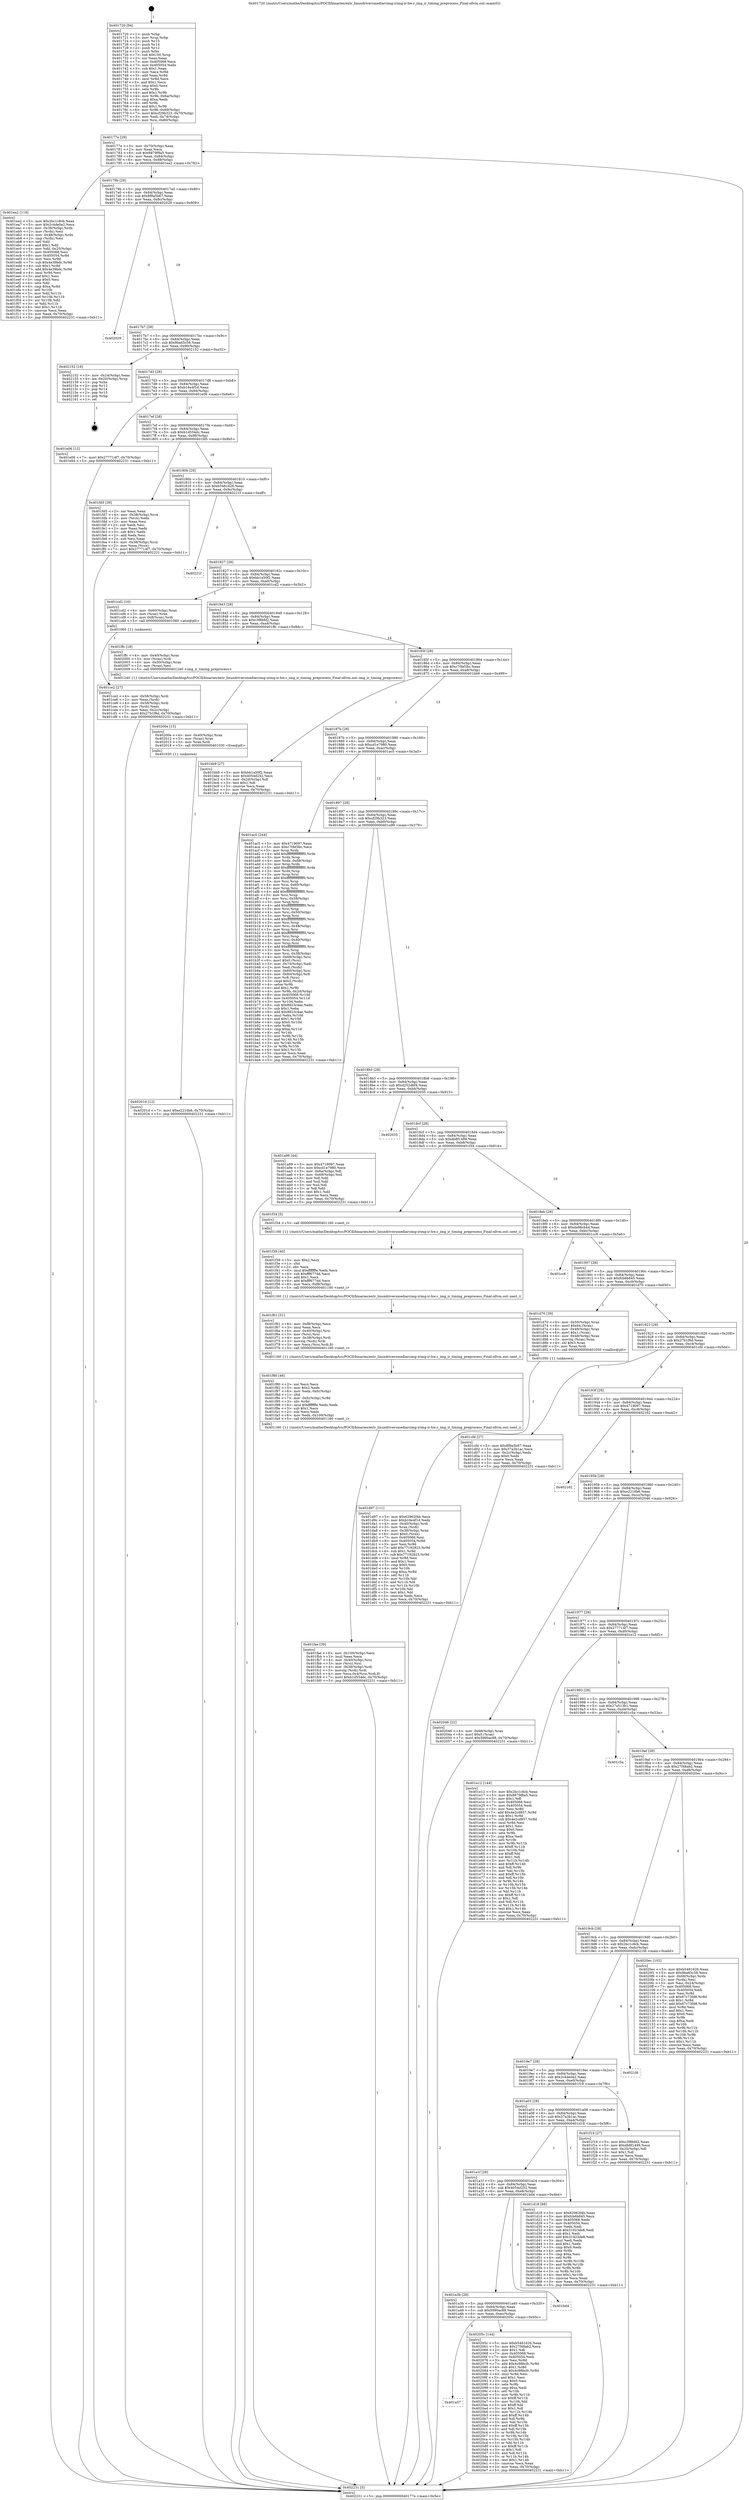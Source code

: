 digraph "0x401720" {
  label = "0x401720 (/mnt/c/Users/mathe/Desktop/tcc/POCII/binaries/extr_linuxdriversmediarcimg-irimg-ir-hw.c_img_ir_timing_preprocess_Final-ollvm.out::main(0))"
  labelloc = "t"
  node[shape=record]

  Entry [label="",width=0.3,height=0.3,shape=circle,fillcolor=black,style=filled]
  "0x40177e" [label="{
     0x40177e [29]\l
     | [instrs]\l
     &nbsp;&nbsp;0x40177e \<+3\>: mov -0x70(%rbp),%eax\l
     &nbsp;&nbsp;0x401781 \<+2\>: mov %eax,%ecx\l
     &nbsp;&nbsp;0x401783 \<+6\>: sub $0x8879f8a5,%ecx\l
     &nbsp;&nbsp;0x401789 \<+6\>: mov %eax,-0x84(%rbp)\l
     &nbsp;&nbsp;0x40178f \<+6\>: mov %ecx,-0x88(%rbp)\l
     &nbsp;&nbsp;0x401795 \<+6\>: je 0000000000401ea2 \<main+0x782\>\l
  }"]
  "0x401ea2" [label="{
     0x401ea2 [119]\l
     | [instrs]\l
     &nbsp;&nbsp;0x401ea2 \<+5\>: mov $0x2bc1c8cb,%eax\l
     &nbsp;&nbsp;0x401ea7 \<+5\>: mov $0x2c4de0a2,%ecx\l
     &nbsp;&nbsp;0x401eac \<+4\>: mov -0x38(%rbp),%rdx\l
     &nbsp;&nbsp;0x401eb0 \<+2\>: mov (%rdx),%esi\l
     &nbsp;&nbsp;0x401eb2 \<+4\>: mov -0x48(%rbp),%rdx\l
     &nbsp;&nbsp;0x401eb6 \<+2\>: cmp (%rdx),%esi\l
     &nbsp;&nbsp;0x401eb8 \<+4\>: setl %dil\l
     &nbsp;&nbsp;0x401ebc \<+4\>: and $0x1,%dil\l
     &nbsp;&nbsp;0x401ec0 \<+4\>: mov %dil,-0x25(%rbp)\l
     &nbsp;&nbsp;0x401ec4 \<+7\>: mov 0x405068,%esi\l
     &nbsp;&nbsp;0x401ecb \<+8\>: mov 0x405054,%r8d\l
     &nbsp;&nbsp;0x401ed3 \<+3\>: mov %esi,%r9d\l
     &nbsp;&nbsp;0x401ed6 \<+7\>: sub $0x4e39bdc,%r9d\l
     &nbsp;&nbsp;0x401edd \<+4\>: sub $0x1,%r9d\l
     &nbsp;&nbsp;0x401ee1 \<+7\>: add $0x4e39bdc,%r9d\l
     &nbsp;&nbsp;0x401ee8 \<+4\>: imul %r9d,%esi\l
     &nbsp;&nbsp;0x401eec \<+3\>: and $0x1,%esi\l
     &nbsp;&nbsp;0x401eef \<+3\>: cmp $0x0,%esi\l
     &nbsp;&nbsp;0x401ef2 \<+4\>: sete %dil\l
     &nbsp;&nbsp;0x401ef6 \<+4\>: cmp $0xa,%r8d\l
     &nbsp;&nbsp;0x401efa \<+4\>: setl %r10b\l
     &nbsp;&nbsp;0x401efe \<+3\>: mov %dil,%r11b\l
     &nbsp;&nbsp;0x401f01 \<+3\>: and %r10b,%r11b\l
     &nbsp;&nbsp;0x401f04 \<+3\>: xor %r10b,%dil\l
     &nbsp;&nbsp;0x401f07 \<+3\>: or %dil,%r11b\l
     &nbsp;&nbsp;0x401f0a \<+4\>: test $0x1,%r11b\l
     &nbsp;&nbsp;0x401f0e \<+3\>: cmovne %ecx,%eax\l
     &nbsp;&nbsp;0x401f11 \<+3\>: mov %eax,-0x70(%rbp)\l
     &nbsp;&nbsp;0x401f14 \<+5\>: jmp 0000000000402231 \<main+0xb11\>\l
  }"]
  "0x40179b" [label="{
     0x40179b [28]\l
     | [instrs]\l
     &nbsp;&nbsp;0x40179b \<+5\>: jmp 00000000004017a0 \<main+0x80\>\l
     &nbsp;&nbsp;0x4017a0 \<+6\>: mov -0x84(%rbp),%eax\l
     &nbsp;&nbsp;0x4017a6 \<+5\>: sub $0x8f9a5b67,%eax\l
     &nbsp;&nbsp;0x4017ab \<+6\>: mov %eax,-0x8c(%rbp)\l
     &nbsp;&nbsp;0x4017b1 \<+6\>: je 0000000000402029 \<main+0x909\>\l
  }"]
  Exit [label="",width=0.3,height=0.3,shape=circle,fillcolor=black,style=filled,peripheries=2]
  "0x402029" [label="{
     0x402029\l
  }", style=dashed]
  "0x4017b7" [label="{
     0x4017b7 [28]\l
     | [instrs]\l
     &nbsp;&nbsp;0x4017b7 \<+5\>: jmp 00000000004017bc \<main+0x9c\>\l
     &nbsp;&nbsp;0x4017bc \<+6\>: mov -0x84(%rbp),%eax\l
     &nbsp;&nbsp;0x4017c2 \<+5\>: sub $0x9ba65c58,%eax\l
     &nbsp;&nbsp;0x4017c7 \<+6\>: mov %eax,-0x90(%rbp)\l
     &nbsp;&nbsp;0x4017cd \<+6\>: je 0000000000402152 \<main+0xa32\>\l
  }"]
  "0x401a57" [label="{
     0x401a57\l
  }", style=dashed]
  "0x402152" [label="{
     0x402152 [16]\l
     | [instrs]\l
     &nbsp;&nbsp;0x402152 \<+3\>: mov -0x24(%rbp),%eax\l
     &nbsp;&nbsp;0x402155 \<+4\>: lea -0x20(%rbp),%rsp\l
     &nbsp;&nbsp;0x402159 \<+1\>: pop %rbx\l
     &nbsp;&nbsp;0x40215a \<+2\>: pop %r12\l
     &nbsp;&nbsp;0x40215c \<+2\>: pop %r14\l
     &nbsp;&nbsp;0x40215e \<+2\>: pop %r15\l
     &nbsp;&nbsp;0x402160 \<+1\>: pop %rbp\l
     &nbsp;&nbsp;0x402161 \<+1\>: ret\l
  }"]
  "0x4017d3" [label="{
     0x4017d3 [28]\l
     | [instrs]\l
     &nbsp;&nbsp;0x4017d3 \<+5\>: jmp 00000000004017d8 \<main+0xb8\>\l
     &nbsp;&nbsp;0x4017d8 \<+6\>: mov -0x84(%rbp),%eax\l
     &nbsp;&nbsp;0x4017de \<+5\>: sub $0xb16e4f1d,%eax\l
     &nbsp;&nbsp;0x4017e3 \<+6\>: mov %eax,-0x94(%rbp)\l
     &nbsp;&nbsp;0x4017e9 \<+6\>: je 0000000000401e06 \<main+0x6e6\>\l
  }"]
  "0x40205c" [label="{
     0x40205c [144]\l
     | [instrs]\l
     &nbsp;&nbsp;0x40205c \<+5\>: mov $0xb5481626,%eax\l
     &nbsp;&nbsp;0x402061 \<+5\>: mov $0x27f48ab2,%ecx\l
     &nbsp;&nbsp;0x402066 \<+2\>: mov $0x1,%dl\l
     &nbsp;&nbsp;0x402068 \<+7\>: mov 0x405068,%esi\l
     &nbsp;&nbsp;0x40206f \<+7\>: mov 0x405054,%edi\l
     &nbsp;&nbsp;0x402076 \<+3\>: mov %esi,%r8d\l
     &nbsp;&nbsp;0x402079 \<+7\>: add $0x4c98bcfc,%r8d\l
     &nbsp;&nbsp;0x402080 \<+4\>: sub $0x1,%r8d\l
     &nbsp;&nbsp;0x402084 \<+7\>: sub $0x4c98bcfc,%r8d\l
     &nbsp;&nbsp;0x40208b \<+4\>: imul %r8d,%esi\l
     &nbsp;&nbsp;0x40208f \<+3\>: and $0x1,%esi\l
     &nbsp;&nbsp;0x402092 \<+3\>: cmp $0x0,%esi\l
     &nbsp;&nbsp;0x402095 \<+4\>: sete %r9b\l
     &nbsp;&nbsp;0x402099 \<+3\>: cmp $0xa,%edi\l
     &nbsp;&nbsp;0x40209c \<+4\>: setl %r10b\l
     &nbsp;&nbsp;0x4020a0 \<+3\>: mov %r9b,%r11b\l
     &nbsp;&nbsp;0x4020a3 \<+4\>: xor $0xff,%r11b\l
     &nbsp;&nbsp;0x4020a7 \<+3\>: mov %r10b,%bl\l
     &nbsp;&nbsp;0x4020aa \<+3\>: xor $0xff,%bl\l
     &nbsp;&nbsp;0x4020ad \<+3\>: xor $0x1,%dl\l
     &nbsp;&nbsp;0x4020b0 \<+3\>: mov %r11b,%r14b\l
     &nbsp;&nbsp;0x4020b3 \<+4\>: and $0xff,%r14b\l
     &nbsp;&nbsp;0x4020b7 \<+3\>: and %dl,%r9b\l
     &nbsp;&nbsp;0x4020ba \<+3\>: mov %bl,%r15b\l
     &nbsp;&nbsp;0x4020bd \<+4\>: and $0xff,%r15b\l
     &nbsp;&nbsp;0x4020c1 \<+3\>: and %dl,%r10b\l
     &nbsp;&nbsp;0x4020c4 \<+3\>: or %r9b,%r14b\l
     &nbsp;&nbsp;0x4020c7 \<+3\>: or %r10b,%r15b\l
     &nbsp;&nbsp;0x4020ca \<+3\>: xor %r15b,%r14b\l
     &nbsp;&nbsp;0x4020cd \<+3\>: or %bl,%r11b\l
     &nbsp;&nbsp;0x4020d0 \<+4\>: xor $0xff,%r11b\l
     &nbsp;&nbsp;0x4020d4 \<+3\>: or $0x1,%dl\l
     &nbsp;&nbsp;0x4020d7 \<+3\>: and %dl,%r11b\l
     &nbsp;&nbsp;0x4020da \<+3\>: or %r11b,%r14b\l
     &nbsp;&nbsp;0x4020dd \<+4\>: test $0x1,%r14b\l
     &nbsp;&nbsp;0x4020e1 \<+3\>: cmovne %ecx,%eax\l
     &nbsp;&nbsp;0x4020e4 \<+3\>: mov %eax,-0x70(%rbp)\l
     &nbsp;&nbsp;0x4020e7 \<+5\>: jmp 0000000000402231 \<main+0xb11\>\l
  }"]
  "0x401e06" [label="{
     0x401e06 [12]\l
     | [instrs]\l
     &nbsp;&nbsp;0x401e06 \<+7\>: movl $0x277714f7,-0x70(%rbp)\l
     &nbsp;&nbsp;0x401e0d \<+5\>: jmp 0000000000402231 \<main+0xb11\>\l
  }"]
  "0x4017ef" [label="{
     0x4017ef [28]\l
     | [instrs]\l
     &nbsp;&nbsp;0x4017ef \<+5\>: jmp 00000000004017f4 \<main+0xd4\>\l
     &nbsp;&nbsp;0x4017f4 \<+6\>: mov -0x84(%rbp),%eax\l
     &nbsp;&nbsp;0x4017fa \<+5\>: sub $0xb1d554dc,%eax\l
     &nbsp;&nbsp;0x4017ff \<+6\>: mov %eax,-0x98(%rbp)\l
     &nbsp;&nbsp;0x401805 \<+6\>: je 0000000000401fd5 \<main+0x8b5\>\l
  }"]
  "0x401a3b" [label="{
     0x401a3b [28]\l
     | [instrs]\l
     &nbsp;&nbsp;0x401a3b \<+5\>: jmp 0000000000401a40 \<main+0x320\>\l
     &nbsp;&nbsp;0x401a40 \<+6\>: mov -0x84(%rbp),%eax\l
     &nbsp;&nbsp;0x401a46 \<+5\>: sub $0x5990ac88,%eax\l
     &nbsp;&nbsp;0x401a4b \<+6\>: mov %eax,-0xec(%rbp)\l
     &nbsp;&nbsp;0x401a51 \<+6\>: je 000000000040205c \<main+0x93c\>\l
  }"]
  "0x401fd5" [label="{
     0x401fd5 [39]\l
     | [instrs]\l
     &nbsp;&nbsp;0x401fd5 \<+2\>: xor %eax,%eax\l
     &nbsp;&nbsp;0x401fd7 \<+4\>: mov -0x38(%rbp),%rcx\l
     &nbsp;&nbsp;0x401fdb \<+2\>: mov (%rcx),%edx\l
     &nbsp;&nbsp;0x401fdd \<+2\>: mov %eax,%esi\l
     &nbsp;&nbsp;0x401fdf \<+2\>: sub %edx,%esi\l
     &nbsp;&nbsp;0x401fe1 \<+2\>: mov %eax,%edx\l
     &nbsp;&nbsp;0x401fe3 \<+3\>: sub $0x1,%edx\l
     &nbsp;&nbsp;0x401fe6 \<+2\>: add %edx,%esi\l
     &nbsp;&nbsp;0x401fe8 \<+2\>: sub %esi,%eax\l
     &nbsp;&nbsp;0x401fea \<+4\>: mov -0x38(%rbp),%rcx\l
     &nbsp;&nbsp;0x401fee \<+2\>: mov %eax,(%rcx)\l
     &nbsp;&nbsp;0x401ff0 \<+7\>: movl $0x277714f7,-0x70(%rbp)\l
     &nbsp;&nbsp;0x401ff7 \<+5\>: jmp 0000000000402231 \<main+0xb11\>\l
  }"]
  "0x40180b" [label="{
     0x40180b [28]\l
     | [instrs]\l
     &nbsp;&nbsp;0x40180b \<+5\>: jmp 0000000000401810 \<main+0xf0\>\l
     &nbsp;&nbsp;0x401810 \<+6\>: mov -0x84(%rbp),%eax\l
     &nbsp;&nbsp;0x401816 \<+5\>: sub $0xb5481626,%eax\l
     &nbsp;&nbsp;0x40181b \<+6\>: mov %eax,-0x9c(%rbp)\l
     &nbsp;&nbsp;0x401821 \<+6\>: je 000000000040221f \<main+0xaff\>\l
  }"]
  "0x401bd4" [label="{
     0x401bd4\l
  }", style=dashed]
  "0x40221f" [label="{
     0x40221f\l
  }", style=dashed]
  "0x401827" [label="{
     0x401827 [28]\l
     | [instrs]\l
     &nbsp;&nbsp;0x401827 \<+5\>: jmp 000000000040182c \<main+0x10c\>\l
     &nbsp;&nbsp;0x40182c \<+6\>: mov -0x84(%rbp),%eax\l
     &nbsp;&nbsp;0x401832 \<+5\>: sub $0xbb1a50f2,%eax\l
     &nbsp;&nbsp;0x401837 \<+6\>: mov %eax,-0xa0(%rbp)\l
     &nbsp;&nbsp;0x40183d \<+6\>: je 0000000000401cd2 \<main+0x5b2\>\l
  }"]
  "0x40201d" [label="{
     0x40201d [12]\l
     | [instrs]\l
     &nbsp;&nbsp;0x40201d \<+7\>: movl $0xe2216b6,-0x70(%rbp)\l
     &nbsp;&nbsp;0x402024 \<+5\>: jmp 0000000000402231 \<main+0xb11\>\l
  }"]
  "0x401cd2" [label="{
     0x401cd2 [16]\l
     | [instrs]\l
     &nbsp;&nbsp;0x401cd2 \<+4\>: mov -0x60(%rbp),%rax\l
     &nbsp;&nbsp;0x401cd6 \<+3\>: mov (%rax),%rax\l
     &nbsp;&nbsp;0x401cd9 \<+4\>: mov 0x8(%rax),%rdi\l
     &nbsp;&nbsp;0x401cdd \<+5\>: call 0000000000401060 \<atoi@plt\>\l
     | [calls]\l
     &nbsp;&nbsp;0x401060 \{1\} (unknown)\l
  }"]
  "0x401843" [label="{
     0x401843 [28]\l
     | [instrs]\l
     &nbsp;&nbsp;0x401843 \<+5\>: jmp 0000000000401848 \<main+0x128\>\l
     &nbsp;&nbsp;0x401848 \<+6\>: mov -0x84(%rbp),%eax\l
     &nbsp;&nbsp;0x40184e \<+5\>: sub $0xc3f8bfd2,%eax\l
     &nbsp;&nbsp;0x401853 \<+6\>: mov %eax,-0xa4(%rbp)\l
     &nbsp;&nbsp;0x401859 \<+6\>: je 0000000000401ffc \<main+0x8dc\>\l
  }"]
  "0x40200e" [label="{
     0x40200e [15]\l
     | [instrs]\l
     &nbsp;&nbsp;0x40200e \<+4\>: mov -0x40(%rbp),%rax\l
     &nbsp;&nbsp;0x402012 \<+3\>: mov (%rax),%rax\l
     &nbsp;&nbsp;0x402015 \<+3\>: mov %rax,%rdi\l
     &nbsp;&nbsp;0x402018 \<+5\>: call 0000000000401030 \<free@plt\>\l
     | [calls]\l
     &nbsp;&nbsp;0x401030 \{1\} (unknown)\l
  }"]
  "0x401ffc" [label="{
     0x401ffc [18]\l
     | [instrs]\l
     &nbsp;&nbsp;0x401ffc \<+4\>: mov -0x40(%rbp),%rax\l
     &nbsp;&nbsp;0x402000 \<+3\>: mov (%rax),%rdi\l
     &nbsp;&nbsp;0x402003 \<+4\>: mov -0x50(%rbp),%rax\l
     &nbsp;&nbsp;0x402007 \<+2\>: mov (%rax),%esi\l
     &nbsp;&nbsp;0x402009 \<+5\>: call 0000000000401240 \<img_ir_timing_preprocess\>\l
     | [calls]\l
     &nbsp;&nbsp;0x401240 \{1\} (/mnt/c/Users/mathe/Desktop/tcc/POCII/binaries/extr_linuxdriversmediarcimg-irimg-ir-hw.c_img_ir_timing_preprocess_Final-ollvm.out::img_ir_timing_preprocess)\l
  }"]
  "0x40185f" [label="{
     0x40185f [28]\l
     | [instrs]\l
     &nbsp;&nbsp;0x40185f \<+5\>: jmp 0000000000401864 \<main+0x144\>\l
     &nbsp;&nbsp;0x401864 \<+6\>: mov -0x84(%rbp),%eax\l
     &nbsp;&nbsp;0x40186a \<+5\>: sub $0xc70bf3bc,%eax\l
     &nbsp;&nbsp;0x40186f \<+6\>: mov %eax,-0xa8(%rbp)\l
     &nbsp;&nbsp;0x401875 \<+6\>: je 0000000000401bb9 \<main+0x499\>\l
  }"]
  "0x401fae" [label="{
     0x401fae [39]\l
     | [instrs]\l
     &nbsp;&nbsp;0x401fae \<+6\>: mov -0x100(%rbp),%ecx\l
     &nbsp;&nbsp;0x401fb4 \<+3\>: imul %eax,%ecx\l
     &nbsp;&nbsp;0x401fb7 \<+4\>: mov -0x40(%rbp),%rsi\l
     &nbsp;&nbsp;0x401fbb \<+3\>: mov (%rsi),%rsi\l
     &nbsp;&nbsp;0x401fbe \<+4\>: mov -0x38(%rbp),%rdi\l
     &nbsp;&nbsp;0x401fc2 \<+3\>: movslq (%rdi),%rdi\l
     &nbsp;&nbsp;0x401fc5 \<+4\>: mov %ecx,0x4(%rsi,%rdi,8)\l
     &nbsp;&nbsp;0x401fc9 \<+7\>: movl $0xb1d554dc,-0x70(%rbp)\l
     &nbsp;&nbsp;0x401fd0 \<+5\>: jmp 0000000000402231 \<main+0xb11\>\l
  }"]
  "0x401bb9" [label="{
     0x401bb9 [27]\l
     | [instrs]\l
     &nbsp;&nbsp;0x401bb9 \<+5\>: mov $0xbb1a50f2,%eax\l
     &nbsp;&nbsp;0x401bbe \<+5\>: mov $0x4054d252,%ecx\l
     &nbsp;&nbsp;0x401bc3 \<+3\>: mov -0x2d(%rbp),%dl\l
     &nbsp;&nbsp;0x401bc6 \<+3\>: test $0x1,%dl\l
     &nbsp;&nbsp;0x401bc9 \<+3\>: cmovne %ecx,%eax\l
     &nbsp;&nbsp;0x401bcc \<+3\>: mov %eax,-0x70(%rbp)\l
     &nbsp;&nbsp;0x401bcf \<+5\>: jmp 0000000000402231 \<main+0xb11\>\l
  }"]
  "0x40187b" [label="{
     0x40187b [28]\l
     | [instrs]\l
     &nbsp;&nbsp;0x40187b \<+5\>: jmp 0000000000401880 \<main+0x160\>\l
     &nbsp;&nbsp;0x401880 \<+6\>: mov -0x84(%rbp),%eax\l
     &nbsp;&nbsp;0x401886 \<+5\>: sub $0xcd1e7980,%eax\l
     &nbsp;&nbsp;0x40188b \<+6\>: mov %eax,-0xac(%rbp)\l
     &nbsp;&nbsp;0x401891 \<+6\>: je 0000000000401ac5 \<main+0x3a5\>\l
  }"]
  "0x401f80" [label="{
     0x401f80 [46]\l
     | [instrs]\l
     &nbsp;&nbsp;0x401f80 \<+2\>: xor %ecx,%ecx\l
     &nbsp;&nbsp;0x401f82 \<+5\>: mov $0x2,%edx\l
     &nbsp;&nbsp;0x401f87 \<+6\>: mov %edx,-0xfc(%rbp)\l
     &nbsp;&nbsp;0x401f8d \<+1\>: cltd\l
     &nbsp;&nbsp;0x401f8e \<+7\>: mov -0xfc(%rbp),%r8d\l
     &nbsp;&nbsp;0x401f95 \<+3\>: idiv %r8d\l
     &nbsp;&nbsp;0x401f98 \<+6\>: imul $0xfffffffe,%edx,%edx\l
     &nbsp;&nbsp;0x401f9e \<+3\>: sub $0x1,%ecx\l
     &nbsp;&nbsp;0x401fa1 \<+2\>: sub %ecx,%edx\l
     &nbsp;&nbsp;0x401fa3 \<+6\>: mov %edx,-0x100(%rbp)\l
     &nbsp;&nbsp;0x401fa9 \<+5\>: call 0000000000401160 \<next_i\>\l
     | [calls]\l
     &nbsp;&nbsp;0x401160 \{1\} (/mnt/c/Users/mathe/Desktop/tcc/POCII/binaries/extr_linuxdriversmediarcimg-irimg-ir-hw.c_img_ir_timing_preprocess_Final-ollvm.out::next_i)\l
  }"]
  "0x401ac5" [label="{
     0x401ac5 [244]\l
     | [instrs]\l
     &nbsp;&nbsp;0x401ac5 \<+5\>: mov $0x4719097,%eax\l
     &nbsp;&nbsp;0x401aca \<+5\>: mov $0xc70bf3bc,%ecx\l
     &nbsp;&nbsp;0x401acf \<+3\>: mov %rsp,%rdx\l
     &nbsp;&nbsp;0x401ad2 \<+4\>: add $0xfffffffffffffff0,%rdx\l
     &nbsp;&nbsp;0x401ad6 \<+3\>: mov %rdx,%rsp\l
     &nbsp;&nbsp;0x401ad9 \<+4\>: mov %rdx,-0x68(%rbp)\l
     &nbsp;&nbsp;0x401add \<+3\>: mov %rsp,%rdx\l
     &nbsp;&nbsp;0x401ae0 \<+4\>: add $0xfffffffffffffff0,%rdx\l
     &nbsp;&nbsp;0x401ae4 \<+3\>: mov %rdx,%rsp\l
     &nbsp;&nbsp;0x401ae7 \<+3\>: mov %rsp,%rsi\l
     &nbsp;&nbsp;0x401aea \<+4\>: add $0xfffffffffffffff0,%rsi\l
     &nbsp;&nbsp;0x401aee \<+3\>: mov %rsi,%rsp\l
     &nbsp;&nbsp;0x401af1 \<+4\>: mov %rsi,-0x60(%rbp)\l
     &nbsp;&nbsp;0x401af5 \<+3\>: mov %rsp,%rsi\l
     &nbsp;&nbsp;0x401af8 \<+4\>: add $0xfffffffffffffff0,%rsi\l
     &nbsp;&nbsp;0x401afc \<+3\>: mov %rsi,%rsp\l
     &nbsp;&nbsp;0x401aff \<+4\>: mov %rsi,-0x58(%rbp)\l
     &nbsp;&nbsp;0x401b03 \<+3\>: mov %rsp,%rsi\l
     &nbsp;&nbsp;0x401b06 \<+4\>: add $0xfffffffffffffff0,%rsi\l
     &nbsp;&nbsp;0x401b0a \<+3\>: mov %rsi,%rsp\l
     &nbsp;&nbsp;0x401b0d \<+4\>: mov %rsi,-0x50(%rbp)\l
     &nbsp;&nbsp;0x401b11 \<+3\>: mov %rsp,%rsi\l
     &nbsp;&nbsp;0x401b14 \<+4\>: add $0xfffffffffffffff0,%rsi\l
     &nbsp;&nbsp;0x401b18 \<+3\>: mov %rsi,%rsp\l
     &nbsp;&nbsp;0x401b1b \<+4\>: mov %rsi,-0x48(%rbp)\l
     &nbsp;&nbsp;0x401b1f \<+3\>: mov %rsp,%rsi\l
     &nbsp;&nbsp;0x401b22 \<+4\>: add $0xfffffffffffffff0,%rsi\l
     &nbsp;&nbsp;0x401b26 \<+3\>: mov %rsi,%rsp\l
     &nbsp;&nbsp;0x401b29 \<+4\>: mov %rsi,-0x40(%rbp)\l
     &nbsp;&nbsp;0x401b2d \<+3\>: mov %rsp,%rsi\l
     &nbsp;&nbsp;0x401b30 \<+4\>: add $0xfffffffffffffff0,%rsi\l
     &nbsp;&nbsp;0x401b34 \<+3\>: mov %rsi,%rsp\l
     &nbsp;&nbsp;0x401b37 \<+4\>: mov %rsi,-0x38(%rbp)\l
     &nbsp;&nbsp;0x401b3b \<+4\>: mov -0x68(%rbp),%rsi\l
     &nbsp;&nbsp;0x401b3f \<+6\>: movl $0x0,(%rsi)\l
     &nbsp;&nbsp;0x401b45 \<+3\>: mov -0x74(%rbp),%edi\l
     &nbsp;&nbsp;0x401b48 \<+2\>: mov %edi,(%rdx)\l
     &nbsp;&nbsp;0x401b4a \<+4\>: mov -0x60(%rbp),%rsi\l
     &nbsp;&nbsp;0x401b4e \<+4\>: mov -0x80(%rbp),%r8\l
     &nbsp;&nbsp;0x401b52 \<+3\>: mov %r8,(%rsi)\l
     &nbsp;&nbsp;0x401b55 \<+3\>: cmpl $0x2,(%rdx)\l
     &nbsp;&nbsp;0x401b58 \<+4\>: setne %r9b\l
     &nbsp;&nbsp;0x401b5c \<+4\>: and $0x1,%r9b\l
     &nbsp;&nbsp;0x401b60 \<+4\>: mov %r9b,-0x2d(%rbp)\l
     &nbsp;&nbsp;0x401b64 \<+8\>: mov 0x405068,%r10d\l
     &nbsp;&nbsp;0x401b6c \<+8\>: mov 0x405054,%r11d\l
     &nbsp;&nbsp;0x401b74 \<+3\>: mov %r10d,%ebx\l
     &nbsp;&nbsp;0x401b77 \<+6\>: sub $0x8823c4ae,%ebx\l
     &nbsp;&nbsp;0x401b7d \<+3\>: sub $0x1,%ebx\l
     &nbsp;&nbsp;0x401b80 \<+6\>: add $0x8823c4ae,%ebx\l
     &nbsp;&nbsp;0x401b86 \<+4\>: imul %ebx,%r10d\l
     &nbsp;&nbsp;0x401b8a \<+4\>: and $0x1,%r10d\l
     &nbsp;&nbsp;0x401b8e \<+4\>: cmp $0x0,%r10d\l
     &nbsp;&nbsp;0x401b92 \<+4\>: sete %r9b\l
     &nbsp;&nbsp;0x401b96 \<+4\>: cmp $0xa,%r11d\l
     &nbsp;&nbsp;0x401b9a \<+4\>: setl %r14b\l
     &nbsp;&nbsp;0x401b9e \<+3\>: mov %r9b,%r15b\l
     &nbsp;&nbsp;0x401ba1 \<+3\>: and %r14b,%r15b\l
     &nbsp;&nbsp;0x401ba4 \<+3\>: xor %r14b,%r9b\l
     &nbsp;&nbsp;0x401ba7 \<+3\>: or %r9b,%r15b\l
     &nbsp;&nbsp;0x401baa \<+4\>: test $0x1,%r15b\l
     &nbsp;&nbsp;0x401bae \<+3\>: cmovne %ecx,%eax\l
     &nbsp;&nbsp;0x401bb1 \<+3\>: mov %eax,-0x70(%rbp)\l
     &nbsp;&nbsp;0x401bb4 \<+5\>: jmp 0000000000402231 \<main+0xb11\>\l
  }"]
  "0x401897" [label="{
     0x401897 [28]\l
     | [instrs]\l
     &nbsp;&nbsp;0x401897 \<+5\>: jmp 000000000040189c \<main+0x17c\>\l
     &nbsp;&nbsp;0x40189c \<+6\>: mov -0x84(%rbp),%eax\l
     &nbsp;&nbsp;0x4018a2 \<+5\>: sub $0xcf29b323,%eax\l
     &nbsp;&nbsp;0x4018a7 \<+6\>: mov %eax,-0xb0(%rbp)\l
     &nbsp;&nbsp;0x4018ad \<+6\>: je 0000000000401a99 \<main+0x379\>\l
  }"]
  "0x401f61" [label="{
     0x401f61 [31]\l
     | [instrs]\l
     &nbsp;&nbsp;0x401f61 \<+6\>: mov -0xf8(%rbp),%ecx\l
     &nbsp;&nbsp;0x401f67 \<+3\>: imul %eax,%ecx\l
     &nbsp;&nbsp;0x401f6a \<+4\>: mov -0x40(%rbp),%rsi\l
     &nbsp;&nbsp;0x401f6e \<+3\>: mov (%rsi),%rsi\l
     &nbsp;&nbsp;0x401f71 \<+4\>: mov -0x38(%rbp),%rdi\l
     &nbsp;&nbsp;0x401f75 \<+3\>: movslq (%rdi),%rdi\l
     &nbsp;&nbsp;0x401f78 \<+3\>: mov %ecx,(%rsi,%rdi,8)\l
     &nbsp;&nbsp;0x401f7b \<+5\>: call 0000000000401160 \<next_i\>\l
     | [calls]\l
     &nbsp;&nbsp;0x401160 \{1\} (/mnt/c/Users/mathe/Desktop/tcc/POCII/binaries/extr_linuxdriversmediarcimg-irimg-ir-hw.c_img_ir_timing_preprocess_Final-ollvm.out::next_i)\l
  }"]
  "0x401a99" [label="{
     0x401a99 [44]\l
     | [instrs]\l
     &nbsp;&nbsp;0x401a99 \<+5\>: mov $0x4719097,%eax\l
     &nbsp;&nbsp;0x401a9e \<+5\>: mov $0xcd1e7980,%ecx\l
     &nbsp;&nbsp;0x401aa3 \<+3\>: mov -0x6a(%rbp),%dl\l
     &nbsp;&nbsp;0x401aa6 \<+4\>: mov -0x69(%rbp),%sil\l
     &nbsp;&nbsp;0x401aaa \<+3\>: mov %dl,%dil\l
     &nbsp;&nbsp;0x401aad \<+3\>: and %sil,%dil\l
     &nbsp;&nbsp;0x401ab0 \<+3\>: xor %sil,%dl\l
     &nbsp;&nbsp;0x401ab3 \<+3\>: or %dl,%dil\l
     &nbsp;&nbsp;0x401ab6 \<+4\>: test $0x1,%dil\l
     &nbsp;&nbsp;0x401aba \<+3\>: cmovne %ecx,%eax\l
     &nbsp;&nbsp;0x401abd \<+3\>: mov %eax,-0x70(%rbp)\l
     &nbsp;&nbsp;0x401ac0 \<+5\>: jmp 0000000000402231 \<main+0xb11\>\l
  }"]
  "0x4018b3" [label="{
     0x4018b3 [28]\l
     | [instrs]\l
     &nbsp;&nbsp;0x4018b3 \<+5\>: jmp 00000000004018b8 \<main+0x198\>\l
     &nbsp;&nbsp;0x4018b8 \<+6\>: mov -0x84(%rbp),%eax\l
     &nbsp;&nbsp;0x4018be \<+5\>: sub $0xd252d6f4,%eax\l
     &nbsp;&nbsp;0x4018c3 \<+6\>: mov %eax,-0xb4(%rbp)\l
     &nbsp;&nbsp;0x4018c9 \<+6\>: je 0000000000402035 \<main+0x915\>\l
  }"]
  "0x402231" [label="{
     0x402231 [5]\l
     | [instrs]\l
     &nbsp;&nbsp;0x402231 \<+5\>: jmp 000000000040177e \<main+0x5e\>\l
  }"]
  "0x401720" [label="{
     0x401720 [94]\l
     | [instrs]\l
     &nbsp;&nbsp;0x401720 \<+1\>: push %rbp\l
     &nbsp;&nbsp;0x401721 \<+3\>: mov %rsp,%rbp\l
     &nbsp;&nbsp;0x401724 \<+2\>: push %r15\l
     &nbsp;&nbsp;0x401726 \<+2\>: push %r14\l
     &nbsp;&nbsp;0x401728 \<+2\>: push %r12\l
     &nbsp;&nbsp;0x40172a \<+1\>: push %rbx\l
     &nbsp;&nbsp;0x40172b \<+7\>: sub $0x100,%rsp\l
     &nbsp;&nbsp;0x401732 \<+2\>: xor %eax,%eax\l
     &nbsp;&nbsp;0x401734 \<+7\>: mov 0x405068,%ecx\l
     &nbsp;&nbsp;0x40173b \<+7\>: mov 0x405054,%edx\l
     &nbsp;&nbsp;0x401742 \<+3\>: sub $0x1,%eax\l
     &nbsp;&nbsp;0x401745 \<+3\>: mov %ecx,%r8d\l
     &nbsp;&nbsp;0x401748 \<+3\>: add %eax,%r8d\l
     &nbsp;&nbsp;0x40174b \<+4\>: imul %r8d,%ecx\l
     &nbsp;&nbsp;0x40174f \<+3\>: and $0x1,%ecx\l
     &nbsp;&nbsp;0x401752 \<+3\>: cmp $0x0,%ecx\l
     &nbsp;&nbsp;0x401755 \<+4\>: sete %r9b\l
     &nbsp;&nbsp;0x401759 \<+4\>: and $0x1,%r9b\l
     &nbsp;&nbsp;0x40175d \<+4\>: mov %r9b,-0x6a(%rbp)\l
     &nbsp;&nbsp;0x401761 \<+3\>: cmp $0xa,%edx\l
     &nbsp;&nbsp;0x401764 \<+4\>: setl %r9b\l
     &nbsp;&nbsp;0x401768 \<+4\>: and $0x1,%r9b\l
     &nbsp;&nbsp;0x40176c \<+4\>: mov %r9b,-0x69(%rbp)\l
     &nbsp;&nbsp;0x401770 \<+7\>: movl $0xcf29b323,-0x70(%rbp)\l
     &nbsp;&nbsp;0x401777 \<+3\>: mov %edi,-0x74(%rbp)\l
     &nbsp;&nbsp;0x40177a \<+4\>: mov %rsi,-0x80(%rbp)\l
  }"]
  "0x401f39" [label="{
     0x401f39 [40]\l
     | [instrs]\l
     &nbsp;&nbsp;0x401f39 \<+5\>: mov $0x2,%ecx\l
     &nbsp;&nbsp;0x401f3e \<+1\>: cltd\l
     &nbsp;&nbsp;0x401f3f \<+2\>: idiv %ecx\l
     &nbsp;&nbsp;0x401f41 \<+6\>: imul $0xfffffffe,%edx,%ecx\l
     &nbsp;&nbsp;0x401f47 \<+6\>: sub $0xfff677dd,%ecx\l
     &nbsp;&nbsp;0x401f4d \<+3\>: add $0x1,%ecx\l
     &nbsp;&nbsp;0x401f50 \<+6\>: add $0xfff677dd,%ecx\l
     &nbsp;&nbsp;0x401f56 \<+6\>: mov %ecx,-0xf8(%rbp)\l
     &nbsp;&nbsp;0x401f5c \<+5\>: call 0000000000401160 \<next_i\>\l
     | [calls]\l
     &nbsp;&nbsp;0x401160 \{1\} (/mnt/c/Users/mathe/Desktop/tcc/POCII/binaries/extr_linuxdriversmediarcimg-irimg-ir-hw.c_img_ir_timing_preprocess_Final-ollvm.out::next_i)\l
  }"]
  "0x401ce2" [label="{
     0x401ce2 [27]\l
     | [instrs]\l
     &nbsp;&nbsp;0x401ce2 \<+4\>: mov -0x58(%rbp),%rdi\l
     &nbsp;&nbsp;0x401ce6 \<+2\>: mov %eax,(%rdi)\l
     &nbsp;&nbsp;0x401ce8 \<+4\>: mov -0x58(%rbp),%rdi\l
     &nbsp;&nbsp;0x401cec \<+2\>: mov (%rdi),%eax\l
     &nbsp;&nbsp;0x401cee \<+3\>: mov %eax,-0x2c(%rbp)\l
     &nbsp;&nbsp;0x401cf1 \<+7\>: movl $0x27b1f6d,-0x70(%rbp)\l
     &nbsp;&nbsp;0x401cf8 \<+5\>: jmp 0000000000402231 \<main+0xb11\>\l
  }"]
  "0x401d97" [label="{
     0x401d97 [111]\l
     | [instrs]\l
     &nbsp;&nbsp;0x401d97 \<+5\>: mov $0x62962f4b,%ecx\l
     &nbsp;&nbsp;0x401d9c \<+5\>: mov $0xb16e4f1d,%edx\l
     &nbsp;&nbsp;0x401da1 \<+4\>: mov -0x40(%rbp),%rdi\l
     &nbsp;&nbsp;0x401da5 \<+3\>: mov %rax,(%rdi)\l
     &nbsp;&nbsp;0x401da8 \<+4\>: mov -0x38(%rbp),%rax\l
     &nbsp;&nbsp;0x401dac \<+6\>: movl $0x0,(%rax)\l
     &nbsp;&nbsp;0x401db2 \<+7\>: mov 0x405068,%esi\l
     &nbsp;&nbsp;0x401db9 \<+8\>: mov 0x405054,%r8d\l
     &nbsp;&nbsp;0x401dc1 \<+3\>: mov %esi,%r9d\l
     &nbsp;&nbsp;0x401dc4 \<+7\>: add $0x77192823,%r9d\l
     &nbsp;&nbsp;0x401dcb \<+4\>: sub $0x1,%r9d\l
     &nbsp;&nbsp;0x401dcf \<+7\>: sub $0x77192823,%r9d\l
     &nbsp;&nbsp;0x401dd6 \<+4\>: imul %r9d,%esi\l
     &nbsp;&nbsp;0x401dda \<+3\>: and $0x1,%esi\l
     &nbsp;&nbsp;0x401ddd \<+3\>: cmp $0x0,%esi\l
     &nbsp;&nbsp;0x401de0 \<+4\>: sete %r10b\l
     &nbsp;&nbsp;0x401de4 \<+4\>: cmp $0xa,%r8d\l
     &nbsp;&nbsp;0x401de8 \<+4\>: setl %r11b\l
     &nbsp;&nbsp;0x401dec \<+3\>: mov %r10b,%bl\l
     &nbsp;&nbsp;0x401def \<+3\>: and %r11b,%bl\l
     &nbsp;&nbsp;0x401df2 \<+3\>: xor %r11b,%r10b\l
     &nbsp;&nbsp;0x401df5 \<+3\>: or %r10b,%bl\l
     &nbsp;&nbsp;0x401df8 \<+3\>: test $0x1,%bl\l
     &nbsp;&nbsp;0x401dfb \<+3\>: cmovne %edx,%ecx\l
     &nbsp;&nbsp;0x401dfe \<+3\>: mov %ecx,-0x70(%rbp)\l
     &nbsp;&nbsp;0x401e01 \<+5\>: jmp 0000000000402231 \<main+0xb11\>\l
  }"]
  "0x402035" [label="{
     0x402035\l
  }", style=dashed]
  "0x4018cf" [label="{
     0x4018cf [28]\l
     | [instrs]\l
     &nbsp;&nbsp;0x4018cf \<+5\>: jmp 00000000004018d4 \<main+0x1b4\>\l
     &nbsp;&nbsp;0x4018d4 \<+6\>: mov -0x84(%rbp),%eax\l
     &nbsp;&nbsp;0x4018da \<+5\>: sub $0xdb8f1499,%eax\l
     &nbsp;&nbsp;0x4018df \<+6\>: mov %eax,-0xb8(%rbp)\l
     &nbsp;&nbsp;0x4018e5 \<+6\>: je 0000000000401f34 \<main+0x814\>\l
  }"]
  "0x401a1f" [label="{
     0x401a1f [28]\l
     | [instrs]\l
     &nbsp;&nbsp;0x401a1f \<+5\>: jmp 0000000000401a24 \<main+0x304\>\l
     &nbsp;&nbsp;0x401a24 \<+6\>: mov -0x84(%rbp),%eax\l
     &nbsp;&nbsp;0x401a2a \<+5\>: sub $0x4054d252,%eax\l
     &nbsp;&nbsp;0x401a2f \<+6\>: mov %eax,-0xe8(%rbp)\l
     &nbsp;&nbsp;0x401a35 \<+6\>: je 0000000000401bd4 \<main+0x4b4\>\l
  }"]
  "0x401f34" [label="{
     0x401f34 [5]\l
     | [instrs]\l
     &nbsp;&nbsp;0x401f34 \<+5\>: call 0000000000401160 \<next_i\>\l
     | [calls]\l
     &nbsp;&nbsp;0x401160 \{1\} (/mnt/c/Users/mathe/Desktop/tcc/POCII/binaries/extr_linuxdriversmediarcimg-irimg-ir-hw.c_img_ir_timing_preprocess_Final-ollvm.out::next_i)\l
  }"]
  "0x4018eb" [label="{
     0x4018eb [28]\l
     | [instrs]\l
     &nbsp;&nbsp;0x4018eb \<+5\>: jmp 00000000004018f0 \<main+0x1d0\>\l
     &nbsp;&nbsp;0x4018f0 \<+6\>: mov -0x84(%rbp),%eax\l
     &nbsp;&nbsp;0x4018f6 \<+5\>: sub $0xde96cb44,%eax\l
     &nbsp;&nbsp;0x4018fb \<+6\>: mov %eax,-0xbc(%rbp)\l
     &nbsp;&nbsp;0x401901 \<+6\>: je 0000000000401cc6 \<main+0x5a6\>\l
  }"]
  "0x401d18" [label="{
     0x401d18 [88]\l
     | [instrs]\l
     &nbsp;&nbsp;0x401d18 \<+5\>: mov $0x62962f4b,%eax\l
     &nbsp;&nbsp;0x401d1d \<+5\>: mov $0xfcb6b845,%ecx\l
     &nbsp;&nbsp;0x401d22 \<+7\>: mov 0x405068,%edx\l
     &nbsp;&nbsp;0x401d29 \<+7\>: mov 0x405054,%esi\l
     &nbsp;&nbsp;0x401d30 \<+2\>: mov %edx,%edi\l
     &nbsp;&nbsp;0x401d32 \<+6\>: sub $0x31923de8,%edi\l
     &nbsp;&nbsp;0x401d38 \<+3\>: sub $0x1,%edi\l
     &nbsp;&nbsp;0x401d3b \<+6\>: add $0x31923de8,%edi\l
     &nbsp;&nbsp;0x401d41 \<+3\>: imul %edi,%edx\l
     &nbsp;&nbsp;0x401d44 \<+3\>: and $0x1,%edx\l
     &nbsp;&nbsp;0x401d47 \<+3\>: cmp $0x0,%edx\l
     &nbsp;&nbsp;0x401d4a \<+4\>: sete %r8b\l
     &nbsp;&nbsp;0x401d4e \<+3\>: cmp $0xa,%esi\l
     &nbsp;&nbsp;0x401d51 \<+4\>: setl %r9b\l
     &nbsp;&nbsp;0x401d55 \<+3\>: mov %r8b,%r10b\l
     &nbsp;&nbsp;0x401d58 \<+3\>: and %r9b,%r10b\l
     &nbsp;&nbsp;0x401d5b \<+3\>: xor %r9b,%r8b\l
     &nbsp;&nbsp;0x401d5e \<+3\>: or %r8b,%r10b\l
     &nbsp;&nbsp;0x401d61 \<+4\>: test $0x1,%r10b\l
     &nbsp;&nbsp;0x401d65 \<+3\>: cmovne %ecx,%eax\l
     &nbsp;&nbsp;0x401d68 \<+3\>: mov %eax,-0x70(%rbp)\l
     &nbsp;&nbsp;0x401d6b \<+5\>: jmp 0000000000402231 \<main+0xb11\>\l
  }"]
  "0x401cc6" [label="{
     0x401cc6\l
  }", style=dashed]
  "0x401907" [label="{
     0x401907 [28]\l
     | [instrs]\l
     &nbsp;&nbsp;0x401907 \<+5\>: jmp 000000000040190c \<main+0x1ec\>\l
     &nbsp;&nbsp;0x40190c \<+6\>: mov -0x84(%rbp),%eax\l
     &nbsp;&nbsp;0x401912 \<+5\>: sub $0xfcb6b845,%eax\l
     &nbsp;&nbsp;0x401917 \<+6\>: mov %eax,-0xc0(%rbp)\l
     &nbsp;&nbsp;0x40191d \<+6\>: je 0000000000401d70 \<main+0x650\>\l
  }"]
  "0x401a03" [label="{
     0x401a03 [28]\l
     | [instrs]\l
     &nbsp;&nbsp;0x401a03 \<+5\>: jmp 0000000000401a08 \<main+0x2e8\>\l
     &nbsp;&nbsp;0x401a08 \<+6\>: mov -0x84(%rbp),%eax\l
     &nbsp;&nbsp;0x401a0e \<+5\>: sub $0x37a3b1ac,%eax\l
     &nbsp;&nbsp;0x401a13 \<+6\>: mov %eax,-0xe4(%rbp)\l
     &nbsp;&nbsp;0x401a19 \<+6\>: je 0000000000401d18 \<main+0x5f8\>\l
  }"]
  "0x401d70" [label="{
     0x401d70 [39]\l
     | [instrs]\l
     &nbsp;&nbsp;0x401d70 \<+4\>: mov -0x50(%rbp),%rax\l
     &nbsp;&nbsp;0x401d74 \<+6\>: movl $0x64,(%rax)\l
     &nbsp;&nbsp;0x401d7a \<+4\>: mov -0x48(%rbp),%rax\l
     &nbsp;&nbsp;0x401d7e \<+6\>: movl $0x1,(%rax)\l
     &nbsp;&nbsp;0x401d84 \<+4\>: mov -0x48(%rbp),%rax\l
     &nbsp;&nbsp;0x401d88 \<+3\>: movslq (%rax),%rax\l
     &nbsp;&nbsp;0x401d8b \<+4\>: shl $0x3,%rax\l
     &nbsp;&nbsp;0x401d8f \<+3\>: mov %rax,%rdi\l
     &nbsp;&nbsp;0x401d92 \<+5\>: call 0000000000401050 \<malloc@plt\>\l
     | [calls]\l
     &nbsp;&nbsp;0x401050 \{1\} (unknown)\l
  }"]
  "0x401923" [label="{
     0x401923 [28]\l
     | [instrs]\l
     &nbsp;&nbsp;0x401923 \<+5\>: jmp 0000000000401928 \<main+0x208\>\l
     &nbsp;&nbsp;0x401928 \<+6\>: mov -0x84(%rbp),%eax\l
     &nbsp;&nbsp;0x40192e \<+5\>: sub $0x27b1f6d,%eax\l
     &nbsp;&nbsp;0x401933 \<+6\>: mov %eax,-0xc4(%rbp)\l
     &nbsp;&nbsp;0x401939 \<+6\>: je 0000000000401cfd \<main+0x5dd\>\l
  }"]
  "0x401f19" [label="{
     0x401f19 [27]\l
     | [instrs]\l
     &nbsp;&nbsp;0x401f19 \<+5\>: mov $0xc3f8bfd2,%eax\l
     &nbsp;&nbsp;0x401f1e \<+5\>: mov $0xdb8f1499,%ecx\l
     &nbsp;&nbsp;0x401f23 \<+3\>: mov -0x25(%rbp),%dl\l
     &nbsp;&nbsp;0x401f26 \<+3\>: test $0x1,%dl\l
     &nbsp;&nbsp;0x401f29 \<+3\>: cmovne %ecx,%eax\l
     &nbsp;&nbsp;0x401f2c \<+3\>: mov %eax,-0x70(%rbp)\l
     &nbsp;&nbsp;0x401f2f \<+5\>: jmp 0000000000402231 \<main+0xb11\>\l
  }"]
  "0x401cfd" [label="{
     0x401cfd [27]\l
     | [instrs]\l
     &nbsp;&nbsp;0x401cfd \<+5\>: mov $0x8f9a5b67,%eax\l
     &nbsp;&nbsp;0x401d02 \<+5\>: mov $0x37a3b1ac,%ecx\l
     &nbsp;&nbsp;0x401d07 \<+3\>: mov -0x2c(%rbp),%edx\l
     &nbsp;&nbsp;0x401d0a \<+3\>: cmp $0x0,%edx\l
     &nbsp;&nbsp;0x401d0d \<+3\>: cmove %ecx,%eax\l
     &nbsp;&nbsp;0x401d10 \<+3\>: mov %eax,-0x70(%rbp)\l
     &nbsp;&nbsp;0x401d13 \<+5\>: jmp 0000000000402231 \<main+0xb11\>\l
  }"]
  "0x40193f" [label="{
     0x40193f [28]\l
     | [instrs]\l
     &nbsp;&nbsp;0x40193f \<+5\>: jmp 0000000000401944 \<main+0x224\>\l
     &nbsp;&nbsp;0x401944 \<+6\>: mov -0x84(%rbp),%eax\l
     &nbsp;&nbsp;0x40194a \<+5\>: sub $0x4719097,%eax\l
     &nbsp;&nbsp;0x40194f \<+6\>: mov %eax,-0xc8(%rbp)\l
     &nbsp;&nbsp;0x401955 \<+6\>: je 0000000000402162 \<main+0xa42\>\l
  }"]
  "0x4019e7" [label="{
     0x4019e7 [28]\l
     | [instrs]\l
     &nbsp;&nbsp;0x4019e7 \<+5\>: jmp 00000000004019ec \<main+0x2cc\>\l
     &nbsp;&nbsp;0x4019ec \<+6\>: mov -0x84(%rbp),%eax\l
     &nbsp;&nbsp;0x4019f2 \<+5\>: sub $0x2c4de0a2,%eax\l
     &nbsp;&nbsp;0x4019f7 \<+6\>: mov %eax,-0xe0(%rbp)\l
     &nbsp;&nbsp;0x4019fd \<+6\>: je 0000000000401f19 \<main+0x7f9\>\l
  }"]
  "0x402162" [label="{
     0x402162\l
  }", style=dashed]
  "0x40195b" [label="{
     0x40195b [28]\l
     | [instrs]\l
     &nbsp;&nbsp;0x40195b \<+5\>: jmp 0000000000401960 \<main+0x240\>\l
     &nbsp;&nbsp;0x401960 \<+6\>: mov -0x84(%rbp),%eax\l
     &nbsp;&nbsp;0x401966 \<+5\>: sub $0xe2216b6,%eax\l
     &nbsp;&nbsp;0x40196b \<+6\>: mov %eax,-0xcc(%rbp)\l
     &nbsp;&nbsp;0x401971 \<+6\>: je 0000000000402046 \<main+0x926\>\l
  }"]
  "0x4021fd" [label="{
     0x4021fd\l
  }", style=dashed]
  "0x402046" [label="{
     0x402046 [22]\l
     | [instrs]\l
     &nbsp;&nbsp;0x402046 \<+4\>: mov -0x68(%rbp),%rax\l
     &nbsp;&nbsp;0x40204a \<+6\>: movl $0x0,(%rax)\l
     &nbsp;&nbsp;0x402050 \<+7\>: movl $0x5990ac88,-0x70(%rbp)\l
     &nbsp;&nbsp;0x402057 \<+5\>: jmp 0000000000402231 \<main+0xb11\>\l
  }"]
  "0x401977" [label="{
     0x401977 [28]\l
     | [instrs]\l
     &nbsp;&nbsp;0x401977 \<+5\>: jmp 000000000040197c \<main+0x25c\>\l
     &nbsp;&nbsp;0x40197c \<+6\>: mov -0x84(%rbp),%eax\l
     &nbsp;&nbsp;0x401982 \<+5\>: sub $0x277714f7,%eax\l
     &nbsp;&nbsp;0x401987 \<+6\>: mov %eax,-0xd0(%rbp)\l
     &nbsp;&nbsp;0x40198d \<+6\>: je 0000000000401e12 \<main+0x6f2\>\l
  }"]
  "0x4019cb" [label="{
     0x4019cb [28]\l
     | [instrs]\l
     &nbsp;&nbsp;0x4019cb \<+5\>: jmp 00000000004019d0 \<main+0x2b0\>\l
     &nbsp;&nbsp;0x4019d0 \<+6\>: mov -0x84(%rbp),%eax\l
     &nbsp;&nbsp;0x4019d6 \<+5\>: sub $0x2bc1c8cb,%eax\l
     &nbsp;&nbsp;0x4019db \<+6\>: mov %eax,-0xdc(%rbp)\l
     &nbsp;&nbsp;0x4019e1 \<+6\>: je 00000000004021fd \<main+0xadd\>\l
  }"]
  "0x401e12" [label="{
     0x401e12 [144]\l
     | [instrs]\l
     &nbsp;&nbsp;0x401e12 \<+5\>: mov $0x2bc1c8cb,%eax\l
     &nbsp;&nbsp;0x401e17 \<+5\>: mov $0x8879f8a5,%ecx\l
     &nbsp;&nbsp;0x401e1c \<+2\>: mov $0x1,%dl\l
     &nbsp;&nbsp;0x401e1e \<+7\>: mov 0x405068,%esi\l
     &nbsp;&nbsp;0x401e25 \<+7\>: mov 0x405054,%edi\l
     &nbsp;&nbsp;0x401e2c \<+3\>: mov %esi,%r8d\l
     &nbsp;&nbsp;0x401e2f \<+7\>: add $0x4e2cd857,%r8d\l
     &nbsp;&nbsp;0x401e36 \<+4\>: sub $0x1,%r8d\l
     &nbsp;&nbsp;0x401e3a \<+7\>: sub $0x4e2cd857,%r8d\l
     &nbsp;&nbsp;0x401e41 \<+4\>: imul %r8d,%esi\l
     &nbsp;&nbsp;0x401e45 \<+3\>: and $0x1,%esi\l
     &nbsp;&nbsp;0x401e48 \<+3\>: cmp $0x0,%esi\l
     &nbsp;&nbsp;0x401e4b \<+4\>: sete %r9b\l
     &nbsp;&nbsp;0x401e4f \<+3\>: cmp $0xa,%edi\l
     &nbsp;&nbsp;0x401e52 \<+4\>: setl %r10b\l
     &nbsp;&nbsp;0x401e56 \<+3\>: mov %r9b,%r11b\l
     &nbsp;&nbsp;0x401e59 \<+4\>: xor $0xff,%r11b\l
     &nbsp;&nbsp;0x401e5d \<+3\>: mov %r10b,%bl\l
     &nbsp;&nbsp;0x401e60 \<+3\>: xor $0xff,%bl\l
     &nbsp;&nbsp;0x401e63 \<+3\>: xor $0x1,%dl\l
     &nbsp;&nbsp;0x401e66 \<+3\>: mov %r11b,%r14b\l
     &nbsp;&nbsp;0x401e69 \<+4\>: and $0xff,%r14b\l
     &nbsp;&nbsp;0x401e6d \<+3\>: and %dl,%r9b\l
     &nbsp;&nbsp;0x401e70 \<+3\>: mov %bl,%r15b\l
     &nbsp;&nbsp;0x401e73 \<+4\>: and $0xff,%r15b\l
     &nbsp;&nbsp;0x401e77 \<+3\>: and %dl,%r10b\l
     &nbsp;&nbsp;0x401e7a \<+3\>: or %r9b,%r14b\l
     &nbsp;&nbsp;0x401e7d \<+3\>: or %r10b,%r15b\l
     &nbsp;&nbsp;0x401e80 \<+3\>: xor %r15b,%r14b\l
     &nbsp;&nbsp;0x401e83 \<+3\>: or %bl,%r11b\l
     &nbsp;&nbsp;0x401e86 \<+4\>: xor $0xff,%r11b\l
     &nbsp;&nbsp;0x401e8a \<+3\>: or $0x1,%dl\l
     &nbsp;&nbsp;0x401e8d \<+3\>: and %dl,%r11b\l
     &nbsp;&nbsp;0x401e90 \<+3\>: or %r11b,%r14b\l
     &nbsp;&nbsp;0x401e93 \<+4\>: test $0x1,%r14b\l
     &nbsp;&nbsp;0x401e97 \<+3\>: cmovne %ecx,%eax\l
     &nbsp;&nbsp;0x401e9a \<+3\>: mov %eax,-0x70(%rbp)\l
     &nbsp;&nbsp;0x401e9d \<+5\>: jmp 0000000000402231 \<main+0xb11\>\l
  }"]
  "0x401993" [label="{
     0x401993 [28]\l
     | [instrs]\l
     &nbsp;&nbsp;0x401993 \<+5\>: jmp 0000000000401998 \<main+0x278\>\l
     &nbsp;&nbsp;0x401998 \<+6\>: mov -0x84(%rbp),%eax\l
     &nbsp;&nbsp;0x40199e \<+5\>: sub $0x27a513b1,%eax\l
     &nbsp;&nbsp;0x4019a3 \<+6\>: mov %eax,-0xd4(%rbp)\l
     &nbsp;&nbsp;0x4019a9 \<+6\>: je 0000000000401c5a \<main+0x53a\>\l
  }"]
  "0x4020ec" [label="{
     0x4020ec [102]\l
     | [instrs]\l
     &nbsp;&nbsp;0x4020ec \<+5\>: mov $0xb5481626,%eax\l
     &nbsp;&nbsp;0x4020f1 \<+5\>: mov $0x9ba65c58,%ecx\l
     &nbsp;&nbsp;0x4020f6 \<+4\>: mov -0x68(%rbp),%rdx\l
     &nbsp;&nbsp;0x4020fa \<+2\>: mov (%rdx),%esi\l
     &nbsp;&nbsp;0x4020fc \<+3\>: mov %esi,-0x24(%rbp)\l
     &nbsp;&nbsp;0x4020ff \<+7\>: mov 0x405068,%esi\l
     &nbsp;&nbsp;0x402106 \<+7\>: mov 0x405054,%edi\l
     &nbsp;&nbsp;0x40210d \<+3\>: mov %esi,%r8d\l
     &nbsp;&nbsp;0x402110 \<+7\>: sub $0x67c73fd8,%r8d\l
     &nbsp;&nbsp;0x402117 \<+4\>: sub $0x1,%r8d\l
     &nbsp;&nbsp;0x40211b \<+7\>: add $0x67c73fd8,%r8d\l
     &nbsp;&nbsp;0x402122 \<+4\>: imul %r8d,%esi\l
     &nbsp;&nbsp;0x402126 \<+3\>: and $0x1,%esi\l
     &nbsp;&nbsp;0x402129 \<+3\>: cmp $0x0,%esi\l
     &nbsp;&nbsp;0x40212c \<+4\>: sete %r9b\l
     &nbsp;&nbsp;0x402130 \<+3\>: cmp $0xa,%edi\l
     &nbsp;&nbsp;0x402133 \<+4\>: setl %r10b\l
     &nbsp;&nbsp;0x402137 \<+3\>: mov %r9b,%r11b\l
     &nbsp;&nbsp;0x40213a \<+3\>: and %r10b,%r11b\l
     &nbsp;&nbsp;0x40213d \<+3\>: xor %r10b,%r9b\l
     &nbsp;&nbsp;0x402140 \<+3\>: or %r9b,%r11b\l
     &nbsp;&nbsp;0x402143 \<+4\>: test $0x1,%r11b\l
     &nbsp;&nbsp;0x402147 \<+3\>: cmovne %ecx,%eax\l
     &nbsp;&nbsp;0x40214a \<+3\>: mov %eax,-0x70(%rbp)\l
     &nbsp;&nbsp;0x40214d \<+5\>: jmp 0000000000402231 \<main+0xb11\>\l
  }"]
  "0x401c5a" [label="{
     0x401c5a\l
  }", style=dashed]
  "0x4019af" [label="{
     0x4019af [28]\l
     | [instrs]\l
     &nbsp;&nbsp;0x4019af \<+5\>: jmp 00000000004019b4 \<main+0x294\>\l
     &nbsp;&nbsp;0x4019b4 \<+6\>: mov -0x84(%rbp),%eax\l
     &nbsp;&nbsp;0x4019ba \<+5\>: sub $0x27f48ab2,%eax\l
     &nbsp;&nbsp;0x4019bf \<+6\>: mov %eax,-0xd8(%rbp)\l
     &nbsp;&nbsp;0x4019c5 \<+6\>: je 00000000004020ec \<main+0x9cc\>\l
  }"]
  Entry -> "0x401720" [label=" 1"]
  "0x40177e" -> "0x401ea2" [label=" 2"]
  "0x40177e" -> "0x40179b" [label=" 19"]
  "0x402152" -> Exit [label=" 1"]
  "0x40179b" -> "0x402029" [label=" 0"]
  "0x40179b" -> "0x4017b7" [label=" 19"]
  "0x4020ec" -> "0x402231" [label=" 1"]
  "0x4017b7" -> "0x402152" [label=" 1"]
  "0x4017b7" -> "0x4017d3" [label=" 18"]
  "0x40205c" -> "0x402231" [label=" 1"]
  "0x4017d3" -> "0x401e06" [label=" 1"]
  "0x4017d3" -> "0x4017ef" [label=" 17"]
  "0x401a3b" -> "0x401a57" [label=" 0"]
  "0x4017ef" -> "0x401fd5" [label=" 1"]
  "0x4017ef" -> "0x40180b" [label=" 16"]
  "0x401a3b" -> "0x40205c" [label=" 1"]
  "0x40180b" -> "0x40221f" [label=" 0"]
  "0x40180b" -> "0x401827" [label=" 16"]
  "0x401a1f" -> "0x401a3b" [label=" 1"]
  "0x401827" -> "0x401cd2" [label=" 1"]
  "0x401827" -> "0x401843" [label=" 15"]
  "0x401a1f" -> "0x401bd4" [label=" 0"]
  "0x401843" -> "0x401ffc" [label=" 1"]
  "0x401843" -> "0x40185f" [label=" 14"]
  "0x402046" -> "0x402231" [label=" 1"]
  "0x40185f" -> "0x401bb9" [label=" 1"]
  "0x40185f" -> "0x40187b" [label=" 13"]
  "0x40201d" -> "0x402231" [label=" 1"]
  "0x40187b" -> "0x401ac5" [label=" 1"]
  "0x40187b" -> "0x401897" [label=" 12"]
  "0x40200e" -> "0x40201d" [label=" 1"]
  "0x401897" -> "0x401a99" [label=" 1"]
  "0x401897" -> "0x4018b3" [label=" 11"]
  "0x401a99" -> "0x402231" [label=" 1"]
  "0x401720" -> "0x40177e" [label=" 1"]
  "0x402231" -> "0x40177e" [label=" 20"]
  "0x401ffc" -> "0x40200e" [label=" 1"]
  "0x401ac5" -> "0x402231" [label=" 1"]
  "0x401bb9" -> "0x402231" [label=" 1"]
  "0x401cd2" -> "0x401ce2" [label=" 1"]
  "0x401ce2" -> "0x402231" [label=" 1"]
  "0x401fd5" -> "0x402231" [label=" 1"]
  "0x4018b3" -> "0x402035" [label=" 0"]
  "0x4018b3" -> "0x4018cf" [label=" 11"]
  "0x401fae" -> "0x402231" [label=" 1"]
  "0x4018cf" -> "0x401f34" [label=" 1"]
  "0x4018cf" -> "0x4018eb" [label=" 10"]
  "0x401f80" -> "0x401fae" [label=" 1"]
  "0x4018eb" -> "0x401cc6" [label=" 0"]
  "0x4018eb" -> "0x401907" [label=" 10"]
  "0x401f61" -> "0x401f80" [label=" 1"]
  "0x401907" -> "0x401d70" [label=" 1"]
  "0x401907" -> "0x401923" [label=" 9"]
  "0x401f34" -> "0x401f39" [label=" 1"]
  "0x401923" -> "0x401cfd" [label=" 1"]
  "0x401923" -> "0x40193f" [label=" 8"]
  "0x401cfd" -> "0x402231" [label=" 1"]
  "0x401f19" -> "0x402231" [label=" 2"]
  "0x40193f" -> "0x402162" [label=" 0"]
  "0x40193f" -> "0x40195b" [label=" 8"]
  "0x401e12" -> "0x402231" [label=" 2"]
  "0x40195b" -> "0x402046" [label=" 1"]
  "0x40195b" -> "0x401977" [label=" 7"]
  "0x401e06" -> "0x402231" [label=" 1"]
  "0x401977" -> "0x401e12" [label=" 2"]
  "0x401977" -> "0x401993" [label=" 5"]
  "0x401d70" -> "0x401d97" [label=" 1"]
  "0x401993" -> "0x401c5a" [label=" 0"]
  "0x401993" -> "0x4019af" [label=" 5"]
  "0x401d18" -> "0x402231" [label=" 1"]
  "0x4019af" -> "0x4020ec" [label=" 1"]
  "0x4019af" -> "0x4019cb" [label=" 4"]
  "0x401d97" -> "0x402231" [label=" 1"]
  "0x4019cb" -> "0x4021fd" [label=" 0"]
  "0x4019cb" -> "0x4019e7" [label=" 4"]
  "0x401ea2" -> "0x402231" [label=" 2"]
  "0x4019e7" -> "0x401f19" [label=" 2"]
  "0x4019e7" -> "0x401a03" [label=" 2"]
  "0x401f39" -> "0x401f61" [label=" 1"]
  "0x401a03" -> "0x401d18" [label=" 1"]
  "0x401a03" -> "0x401a1f" [label=" 1"]
}
